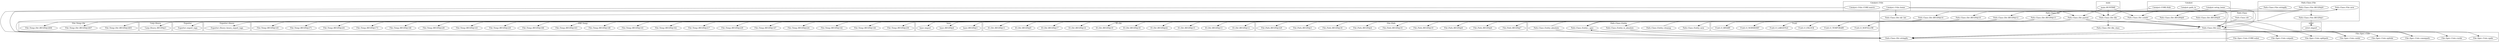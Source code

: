 digraph {
graph [overlap=false]
subgraph cluster_Catalyst {
	label="Catalyst";
	"Catalyst::CORE:ftdir";
	"Catalyst::setup_home";
	"Catalyst::path_to";
}
subgraph cluster_Fcntl {
	label="Fcntl";
	"Fcntl::O_NOFOLLOW";
	"Fcntl::O_TEMPORARY";
	"Fcntl::O_EXLOCK";
	"Fcntl::O_LARGEFILE";
	"Fcntl::O_NOINHERIT";
	"Fcntl::O_BINARY";
}
subgraph cluster_Path_Class {
	label="Path::Class";
	"Path::Class::dir";
}
subgraph cluster_Path_Class_Dir {
	label="Path::Class::Dir";
	"Path::Class::Dir::parent";
	"Path::Class::Dir::BEGIN@14";
	"Path::Class::Dir::dir_list";
	"Path::Class::Dir::file";
	"Path::Class::Dir::BEGIN@8";
	"Path::Class::Dir::file_class";
	"Path::Class::Dir::BEGIN@10";
	"Path::Class::Dir::stringify";
	"Path::Class::Dir::new";
	"Path::Class::Dir::BEGIN@12";
	"Path::Class::Dir::BEGIN@13";
	"Path::Class::Dir::subdir";
	"Path::Class::Dir::BEGIN@9";
}
subgraph cluster_IO_Dir {
	label="IO::Dir";
	"IO::Dir::BEGIN@12";
	"IO::Dir::BEGIN@13";
	"IO::Dir::BEGIN@15";
	"IO::Dir::BEGIN@42";
	"IO::Dir::BEGIN@18";
	"IO::Dir::BEGIN@19";
	"IO::Dir::BEGIN@14";
	"IO::Dir::BEGIN@17";
	"IO::Dir::BEGIN@9";
	"IO::Dir::BEGIN@11";
}
subgraph cluster_Path_Class_Entity {
	label="Path::Class::Entity";
	"Path::Class::Entity::absolute";
	"Path::Class::Entity::is_absolute";
	"Path::Class::Entity::cleanup";
	"Path::Class::Entity::_spec";
	"Path::Class::Entity::new";
}
subgraph cluster_File_Temp_Dir {
	label="File::Temp::Dir";
	"File::Temp::Dir::BEGIN@2405";
	"File::Temp::Dir::BEGIN@2407";
	"File::Temp::Dir::BEGIN@2406";
}
subgraph cluster_Carp_Heavy {
	label="Carp::Heavy";
	"Carp::Heavy::BEGIN@3";
}
subgraph cluster_File_Spec_Unix {
	label="File::Spec::Unix";
	"File::Spec::Unix::curdir";
	"File::Spec::Unix::splitpath";
	"File::Spec::Unix::canonpath";
	"File::Spec::Unix::splitdir";
	"File::Spec::Unix::CORE:subst";
	"File::Spec::Unix::updir";
	"File::Spec::Unix::catdir";
	"File::Spec::Unix::catpath";
}
subgraph cluster_main {
	label="main";
	"main::RUNTIME";
}
subgraph cluster_base {
	label="base";
	"base::BEGIN@3";
	"base::BEGIN@4";
	"base::import";
}
subgraph cluster_Exporter {
	label="Exporter";
	"Exporter::export_tags";
}
subgraph cluster_Catalyst_Utils {
	label="Catalyst::Utils";
	"Catalyst::Utils::CORE:match";
	"Catalyst::Utils::home";
}
subgraph cluster_Path_Class_File {
	label="Path::Class::File";
	"Path::Class::File::stringify";
	"Path::Class::File::BEGIN@1";
	"Path::Class::File::BEGIN@8";
	"Path::Class::File::new";
}
subgraph cluster_Exporter_Heavy {
	label="Exporter::Heavy";
	"Exporter::Heavy::heavy_export_tags";
}
subgraph cluster_File_Temp {
	label="File::Temp";
	"File::Temp::BEGIN@230";
	"File::Temp::BEGIN@144";
	"File::Temp::BEGIN@142";
	"File::Temp::BEGIN@224";
	"File::Temp::BEGIN@147";
	"File::Temp::BEGIN@229";
	"File::Temp::BEGIN@217";
	"File::Temp::BEGIN@162";
	"File::Temp::BEGIN@141";
	"File::Temp::BEGIN@148";
	"File::Temp::BEGIN@163";
	"File::Temp::BEGIN@166";
	"File::Temp::BEGIN@220";
	"File::Temp::BEGIN@143";
	"File::Temp::BEGIN@228";
	"File::Temp::BEGIN@146";
	"File::Temp::BEGIN@173";
	"File::Temp::BEGIN@241";
	"File::Temp::BEGIN@271";
	"File::Temp::BEGIN@145";
}
subgraph cluster_File_Path {
	label="File::Path";
	"File::Path::BEGIN@7";
	"File::Path::BEGIN@6";
	"File::Path::BEGIN@8";
	"File::Path::BEGIN@19";
	"File::Path::BEGIN@10";
	"File::Path::BEGIN@4";
	"File::Path::BEGIN@18";
	"File::Path::BEGIN@3";
	"File::Path::BEGIN@329";
}
subgraph cluster_strict {
	label="strict";
	"strict::import";
}
"Path::Class::Dir::BEGIN@13" -> "File::Path::BEGIN@4";
"Path::Class::Dir::BEGIN@14" -> "File::Temp::BEGIN@228";
"Path::Class::Dir::BEGIN@14" -> "File::Temp::BEGIN@271";
"Path::Class::Dir::new" -> "Path::Class::Dir::stringify";
"Catalyst::Utils::CORE:match" -> "Path::Class::Dir::stringify";
"Path::Class::Entity::absolute" -> "Path::Class::Dir::stringify";
"Path::Class::Entity::is_absolute" -> "Path::Class::Dir::stringify";
"Catalyst::CORE:ftdir" -> "Path::Class::Dir::stringify";
"File::Spec::Unix::canonpath" -> "Path::Class::Dir::stringify";
"Catalyst::Utils::home" -> "Path::Class::Dir::stringify";
"Path::Class::File::stringify" -> "Path::Class::Dir::stringify";
"File::Spec::Unix::CORE:subst" -> "Path::Class::Dir::stringify";
"Path::Class::Dir::BEGIN@14" -> "File::Temp::BEGIN@142";
"Path::Class::Dir::BEGIN@14" -> "File::Temp::Dir::BEGIN@2405";
"Path::Class::Dir::BEGIN@12" -> "IO::Dir::BEGIN@13";
"Path::Class::Dir::parent" -> "Path::Class::Entity::_spec";
"Path::Class::Dir::stringify" -> "Path::Class::Entity::_spec";
"Path::Class::Dir::new" -> "Path::Class::Entity::_spec";
"Path::Class::Dir::stringify" -> "File::Spec::Unix::catpath";
"Path::Class::Dir::BEGIN@12" -> "IO::Dir::BEGIN@9";
"Path::Class::Dir::BEGIN@13" -> "File::Path::BEGIN@6";
"Path::Class::Dir::BEGIN@12" -> "IO::Dir::BEGIN@42";
"Path::Class::Dir::file" -> "Path::Class::File::new";
"Path::Class::Dir::new" -> "File::Spec::Unix::splitdir";
"Path::Class::Dir::BEGIN@10" -> "base::BEGIN@3";
"Path::Class::Dir::BEGIN@14" -> "File::Temp::BEGIN@144";
"Path::Class::Dir::BEGIN@14" -> "File::Temp::BEGIN@166";
"Path::Class::Dir::BEGIN@12" -> "IO::Dir::BEGIN@11";
"Path::Class::Dir::BEGIN@12" -> "IO::Dir::BEGIN@18";
"Path::Class::Dir::parent" -> "Path::Class::Dir::new";
"Path::Class::dir" -> "Path::Class::Dir::new";
"Catalyst::path_to" -> "Path::Class::Dir::new";
"Path::Class::File::new" -> "Path::Class::Dir::new";
"Path::Class::Entity::absolute" -> "Path::Class::Dir::new";
"Path::Class::Entity::cleanup" -> "Path::Class::Dir::new";
"Catalyst::setup_home" -> "Path::Class::Dir::new";
"Path::Class::Dir::subdir" -> "Path::Class::Dir::new";
"Path::Class::Dir::BEGIN@14" -> "Exporter::export_tags";
"Path::Class::Dir::BEGIN@14" -> "File::Temp::BEGIN@141";
"Path::Class::Dir::new" -> "File::Spec::Unix::canonpath";
"Path::Class::File::BEGIN@8" -> "Path::Class::Dir::BEGIN@13";
"Path::Class::Dir::BEGIN@14" -> "Fcntl::O_EXLOCK";
"Path::Class::Dir::BEGIN@10" -> "base::BEGIN@4";
"Path::Class::Dir::BEGIN@14" -> "File::Temp::BEGIN@241";
"Path::Class::Dir::BEGIN@14" -> "File::Temp::Dir::BEGIN@2407";
"Path::Class::Dir::parent" -> "File::Spec::Unix::curdir";
"Path::Class::File::BEGIN@8" -> "Path::Class::File::BEGIN@1";
"Path::Class::Dir::new" -> "File::Spec::Unix::catdir";
"Path::Class::Dir::stringify" -> "File::Spec::Unix::catdir";
"Path::Class::Dir::BEGIN@14" -> "File::Temp::BEGIN@146";
"Path::Class::File::BEGIN@1" -> "strict::import";
"Path::Class::Dir::BEGIN@14" -> "File::Temp::BEGIN@143";
"Path::Class::Dir::BEGIN@14" -> "File::Temp::BEGIN@173";
"Path::Class::Dir::BEGIN@14" -> "Fcntl::O_NOFOLLOW";
"Path::Class::Dir::BEGIN@13" -> "File::Path::BEGIN@10";
"Path::Class::Dir::BEGIN@14" -> "Fcntl::O_NOINHERIT";
"Path::Class::Dir::BEGIN@12" -> "IO::Dir::BEGIN@14";
"Path::Class::Dir::BEGIN@14" -> "File::Temp::BEGIN@145";
"Path::Class::Dir::BEGIN@14" -> "File::Temp::Dir::BEGIN@2406";
"Path::Class::Dir::BEGIN@14" -> "Fcntl::O_BINARY";
"Path::Class::Dir::BEGIN@14" -> "File::Temp::BEGIN@162";
"Path::Class::Dir::BEGIN@14" -> "File::Temp::BEGIN@230";
"Catalyst::Utils::home" -> "Path::Class::Dir::dir_list";
"Path::Class::Dir::BEGIN@10" -> "base::import";
"Path::Class::Dir::BEGIN@12" -> "IO::Dir::BEGIN@19";
"Path::Class::Dir::BEGIN@14" -> "File::Temp::BEGIN@220";
"Path::Class::Dir::new" -> "Path::Class::Entity::new";
"Path::Class::Dir::BEGIN@14" -> "File::Temp::BEGIN@217";
"Path::Class::Dir::file" -> "Path::Class::Dir::file_class";
"Path::Class::Dir::BEGIN@14" -> "File::Temp::BEGIN@147";
"Path::Class::Dir::new" -> "File::Spec::Unix::splitpath";
"Path::Class::Dir::BEGIN@12" -> "IO::Dir::BEGIN@12";
"Catalyst::Utils::home" -> "Path::Class::Dir::parent";
"main::RUNTIME" -> "Path::Class::Dir::parent";
"Path::Class::Dir::BEGIN@13" -> "File::Path::BEGIN@18";
"Path::Class::Dir::BEGIN@14" -> "Fcntl::O_TEMPORARY";
"Path::Class::Dir::BEGIN@14" -> "Exporter::Heavy::heavy_export_tags";
"Path::Class::File::BEGIN@8" -> "Path::Class::Dir::BEGIN@14";
"Path::Class::Dir::BEGIN@13" -> "File::Path::BEGIN@8";
"Path::Class::Dir::parent" -> "Path::Class::Entity::is_absolute";
"Path::Class::File::BEGIN@8" -> "Path::Class::Dir::BEGIN@8";
"Path::Class::Dir::BEGIN@14" -> "File::Temp::BEGIN@224";
"Path::Class::Dir::BEGIN@14" -> "File::Temp::BEGIN@148";
"Path::Class::Dir::BEGIN@14" -> "Fcntl::O_LARGEFILE";
"Path::Class::Dir::BEGIN@14" -> "File::Temp::BEGIN@229";
"Path::Class::Dir::BEGIN@13" -> "File::Path::BEGIN@7";
"Path::Class::File::BEGIN@8" -> "Path::Class::Dir::BEGIN@9";
"Path::Class::Dir::BEGIN@12" -> "IO::Dir::BEGIN@17";
"Catalyst::setup_home" -> "Path::Class::Dir::subdir";
"main::RUNTIME" -> "Path::Class::Dir::subdir";
"Path::Class::Dir::BEGIN@14" -> "Carp::Heavy::BEGIN@3";
"Path::Class::File::BEGIN@8" -> "Path::Class::Dir::BEGIN@12";
"Path::Class::Dir::parent" -> "File::Spec::Unix::updir";
"Path::Class::Dir::BEGIN@13" -> "File::Path::BEGIN@329";
"Path::Class::Dir::BEGIN@13" -> "File::Path::BEGIN@3";
"Path::Class::Dir::BEGIN@13" -> "File::Path::BEGIN@19";
"Path::Class::Dir::BEGIN@12" -> "IO::Dir::BEGIN@15";
"Path::Class::Dir::BEGIN@14" -> "File::Temp::BEGIN@163";
"Catalyst::Utils::home" -> "Path::Class::Dir::file";
"main::RUNTIME" -> "Path::Class::Dir::file";
"Path::Class::File::BEGIN@8" -> "Path::Class::Dir::BEGIN@10";
}
